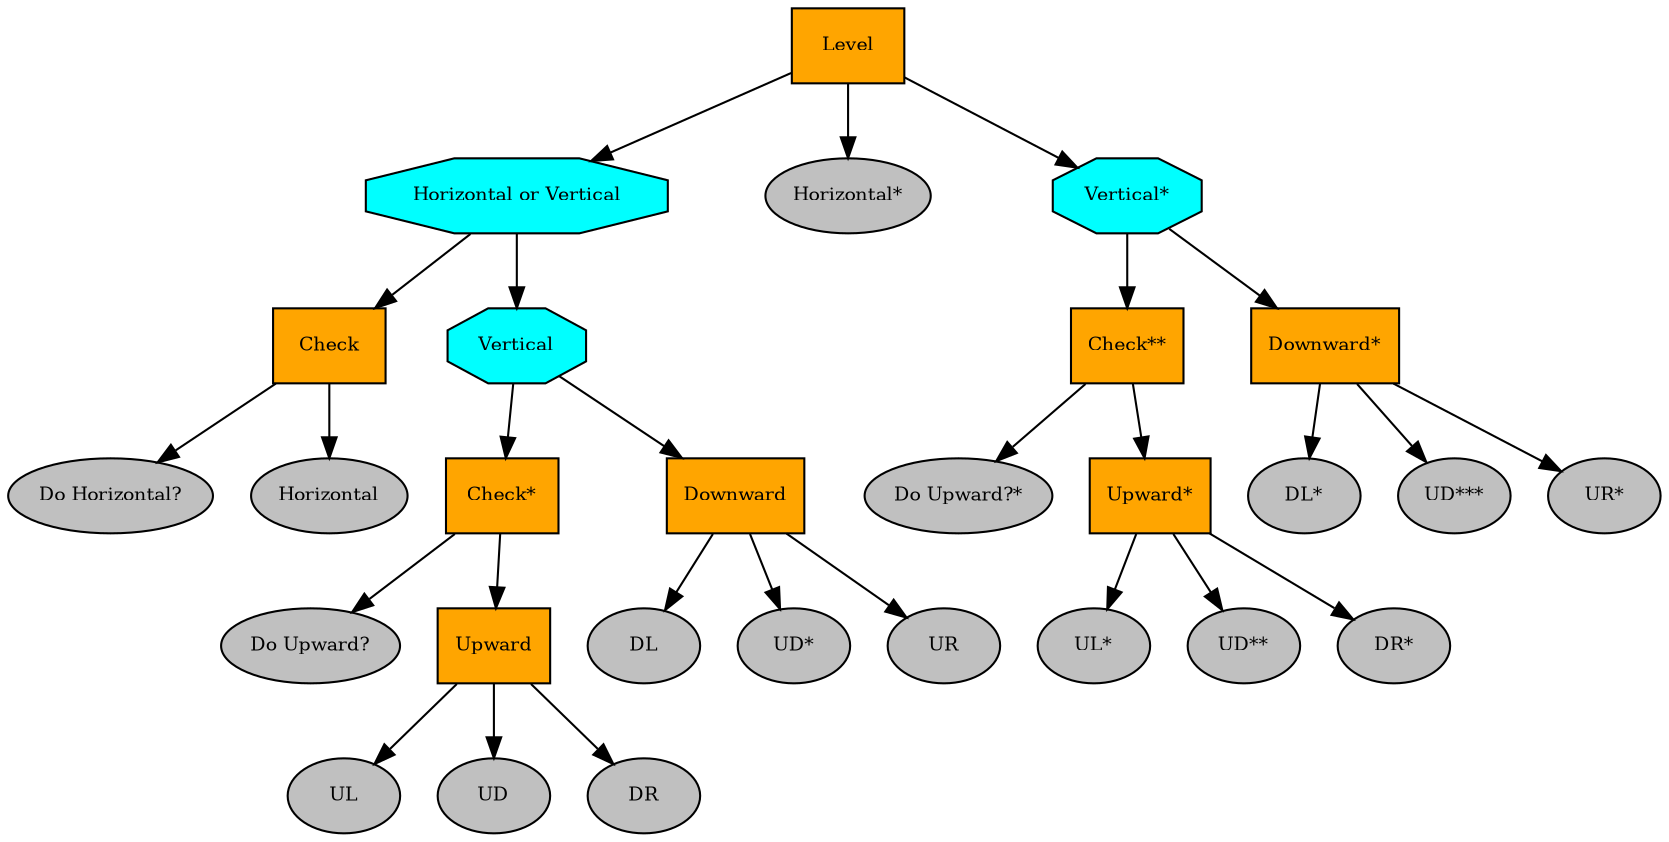 digraph pastafarianism {
ordering=out;
graph [fontname="times-roman"];
node [fontname="times-roman"];
edge [fontname="times-roman"];
Level [fillcolor=orange, fontcolor=black, fontsize=9, label=Level, shape=box, style=filled];
"Horizontal or Vertical" [fillcolor=cyan, fontcolor=black, fontsize=9, label="Horizontal or Vertical", shape=octagon, style=filled];
Level -> "Horizontal or Vertical";
Check [fillcolor=orange, fontcolor=black, fontsize=9, label=Check, shape=box, style=filled];
"Horizontal or Vertical" -> Check;
"Do Horizontal?" [fillcolor=gray, fontcolor=black, fontsize=9, label="Do Horizontal?", shape=ellipse, style=filled];
Check -> "Do Horizontal?";
Horizontal [fillcolor=gray, fontcolor=black, fontsize=9, label=Horizontal, shape=ellipse, style=filled];
Check -> Horizontal;
Vertical [fillcolor=cyan, fontcolor=black, fontsize=9, label=Vertical, shape=octagon, style=filled];
"Horizontal or Vertical" -> Vertical;
"Check*" [fillcolor=orange, fontcolor=black, fontsize=9, label="Check*", shape=box, style=filled];
Vertical -> "Check*";
"Do Upward?" [fillcolor=gray, fontcolor=black, fontsize=9, label="Do Upward?", shape=ellipse, style=filled];
"Check*" -> "Do Upward?";
Upward [fillcolor=orange, fontcolor=black, fontsize=9, label=Upward, shape=box, style=filled];
"Check*" -> Upward;
UL [fillcolor=gray, fontcolor=black, fontsize=9, label=UL, shape=ellipse, style=filled];
Upward -> UL;
UD [fillcolor=gray, fontcolor=black, fontsize=9, label=UD, shape=ellipse, style=filled];
Upward -> UD;
DR [fillcolor=gray, fontcolor=black, fontsize=9, label=DR, shape=ellipse, style=filled];
Upward -> DR;
Downward [fillcolor=orange, fontcolor=black, fontsize=9, label=Downward, shape=box, style=filled];
Vertical -> Downward;
DL [fillcolor=gray, fontcolor=black, fontsize=9, label=DL, shape=ellipse, style=filled];
Downward -> DL;
"UD*" [fillcolor=gray, fontcolor=black, fontsize=9, label="UD*", shape=ellipse, style=filled];
Downward -> "UD*";
UR [fillcolor=gray, fontcolor=black, fontsize=9, label=UR, shape=ellipse, style=filled];
Downward -> UR;
"Horizontal*" [fillcolor=gray, fontcolor=black, fontsize=9, label="Horizontal*", shape=ellipse, style=filled];
Level -> "Horizontal*";
"Vertical*" [fillcolor=cyan, fontcolor=black, fontsize=9, label="Vertical*", shape=octagon, style=filled];
Level -> "Vertical*";
"Check**" [fillcolor=orange, fontcolor=black, fontsize=9, label="Check**", shape=box, style=filled];
"Vertical*" -> "Check**";
"Do Upward?*" [fillcolor=gray, fontcolor=black, fontsize=9, label="Do Upward?*", shape=ellipse, style=filled];
"Check**" -> "Do Upward?*";
"Upward*" [fillcolor=orange, fontcolor=black, fontsize=9, label="Upward*", shape=box, style=filled];
"Check**" -> "Upward*";
"UL*" [fillcolor=gray, fontcolor=black, fontsize=9, label="UL*", shape=ellipse, style=filled];
"Upward*" -> "UL*";
"UD**" [fillcolor=gray, fontcolor=black, fontsize=9, label="UD**", shape=ellipse, style=filled];
"Upward*" -> "UD**";
"DR*" [fillcolor=gray, fontcolor=black, fontsize=9, label="DR*", shape=ellipse, style=filled];
"Upward*" -> "DR*";
"Downward*" [fillcolor=orange, fontcolor=black, fontsize=9, label="Downward*", shape=box, style=filled];
"Vertical*" -> "Downward*";
"DL*" [fillcolor=gray, fontcolor=black, fontsize=9, label="DL*", shape=ellipse, style=filled];
"Downward*" -> "DL*";
"UD***" [fillcolor=gray, fontcolor=black, fontsize=9, label="UD***", shape=ellipse, style=filled];
"Downward*" -> "UD***";
"UR*" [fillcolor=gray, fontcolor=black, fontsize=9, label="UR*", shape=ellipse, style=filled];
"Downward*" -> "UR*";
}
